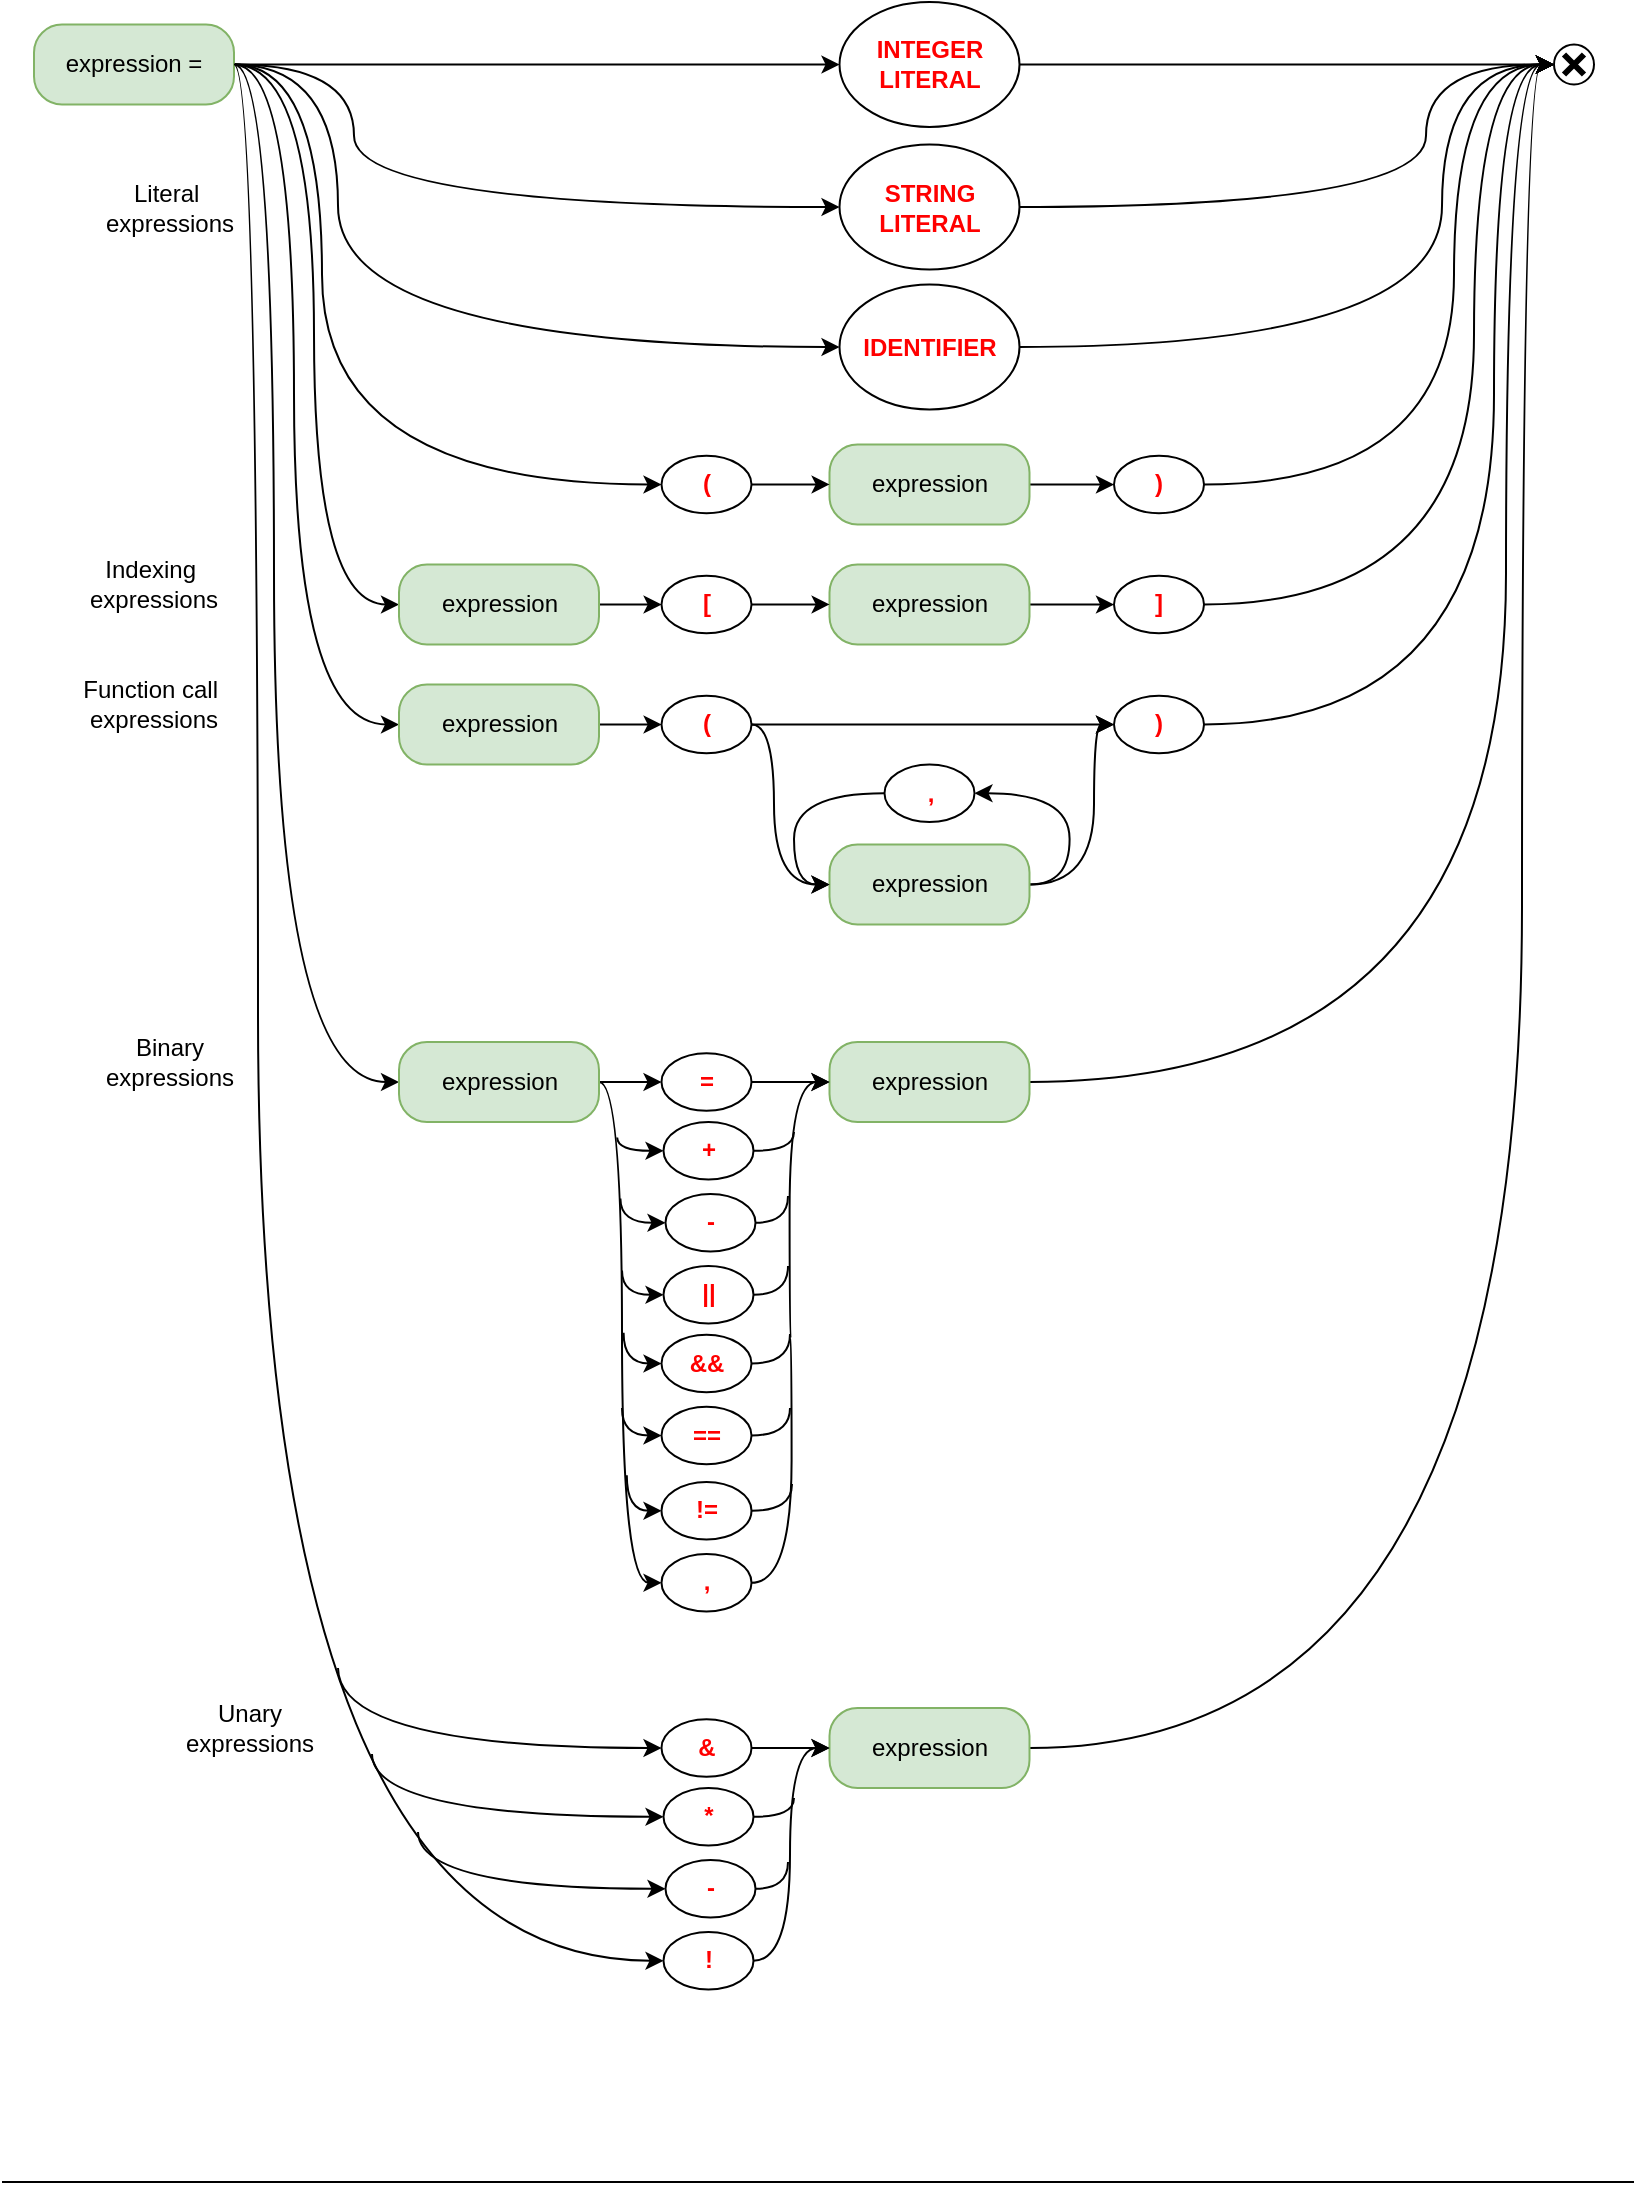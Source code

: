 <mxfile version="14.5.1" type="device"><diagram id="u_o2dyaJ2kwzXe3zPJIQ" name="Page-1"><mxGraphModel dx="1550" dy="-358" grid="1" gridSize="8" guides="1" tooltips="1" connect="1" arrows="1" fold="1" page="1" pageScale="1" pageWidth="827" pageHeight="1169" math="0" shadow="0"><root><mxCell id="0"/><mxCell id="1" parent="0"/><mxCell id="oKaFN1-eJ4XxiWfTAss--7" style="edgeStyle=orthogonalEdgeStyle;rounded=0;orthogonalLoop=1;jettySize=auto;html=1;entryX=0;entryY=0.5;entryDx=0;entryDy=0;curved=1;" parent="1" target="oKaFN1-eJ4XxiWfTAss--4" edge="1"><mxGeometry relative="1" as="geometry"><mxPoint x="124" y="1255.25" as="sourcePoint"/></mxGeometry></mxCell><mxCell id="oKaFN1-eJ4XxiWfTAss--21" style="edgeStyle=orthogonalEdgeStyle;curved=1;rounded=0;orthogonalLoop=1;jettySize=auto;html=1;exitX=1;exitY=0.5;exitDx=0;exitDy=0;entryX=0;entryY=0.5;entryDx=0;entryDy=0;" parent="1" source="oKaFN1-eJ4XxiWfTAss--2" target="oKaFN1-eJ4XxiWfTAss--15" edge="1"><mxGeometry relative="1" as="geometry"><Array as="points"><mxPoint x="176" y="1255"/><mxPoint x="176" y="1397"/></Array></mxGeometry></mxCell><mxCell id="oKaFN1-eJ4XxiWfTAss--29" style="edgeStyle=orthogonalEdgeStyle;curved=1;rounded=0;orthogonalLoop=1;jettySize=auto;html=1;exitX=1;exitY=0.5;exitDx=0;exitDy=0;entryX=0;entryY=0.5;entryDx=0;entryDy=0;" parent="1" source="oKaFN1-eJ4XxiWfTAss--2" target="oKaFN1-eJ4XxiWfTAss--26" edge="1"><mxGeometry relative="1" as="geometry"><Array as="points"><mxPoint x="164" y="1255.25"/><mxPoint x="164" y="1525.25"/></Array></mxGeometry></mxCell><mxCell id="oKaFN1-eJ4XxiWfTAss--38" style="edgeStyle=orthogonalEdgeStyle;curved=1;rounded=0;orthogonalLoop=1;jettySize=auto;html=1;exitX=1;exitY=0.5;exitDx=0;exitDy=0;entryX=0;entryY=0.5;entryDx=0;entryDy=0;" parent="1" source="oKaFN1-eJ4XxiWfTAss--2" target="oKaFN1-eJ4XxiWfTAss--30" edge="1"><mxGeometry relative="1" as="geometry"><Array as="points"><mxPoint x="168" y="1255"/><mxPoint x="168" y="1465"/></Array></mxGeometry></mxCell><mxCell id="oKaFN1-eJ4XxiWfTAss--68" style="edgeStyle=orthogonalEdgeStyle;curved=1;rounded=0;orthogonalLoop=1;jettySize=auto;html=1;exitX=1;exitY=0.5;exitDx=0;exitDy=0;entryX=0;entryY=0.5;entryDx=0;entryDy=0;" parent="1" source="oKaFN1-eJ4XxiWfTAss--2" target="oKaFN1-eJ4XxiWfTAss--55" edge="1"><mxGeometry relative="1" as="geometry"><Array as="points"><mxPoint x="154" y="1255.25"/><mxPoint x="154" y="1585.25"/></Array></mxGeometry></mxCell><mxCell id="oKaFN1-eJ4XxiWfTAss--94" style="edgeStyle=orthogonalEdgeStyle;curved=1;rounded=0;orthogonalLoop=1;jettySize=auto;html=1;exitX=1;exitY=0.5;exitDx=0;exitDy=0;entryX=0;entryY=0.5;entryDx=0;entryDy=0;" parent="1" source="oKaFN1-eJ4XxiWfTAss--2" target="oKaFN1-eJ4XxiWfTAss--69" edge="1"><mxGeometry relative="1" as="geometry"><Array as="points"><mxPoint x="144" y="1255"/><mxPoint x="144" y="1764"/></Array></mxGeometry></mxCell><mxCell id="oKaFN1-eJ4XxiWfTAss--191" style="edgeStyle=orthogonalEdgeStyle;curved=1;rounded=0;orthogonalLoop=1;jettySize=auto;html=1;exitX=1;exitY=0.5;exitDx=0;exitDy=0;entryX=0;entryY=0.5;entryDx=0;entryDy=0;startArrow=none;startFill=0;endArrow=classic;endFill=1;" parent="1" source="oKaFN1-eJ4XxiWfTAss--2" target="oKaFN1-eJ4XxiWfTAss--172" edge="1"><mxGeometry relative="1" as="geometry"><Array as="points"><mxPoint x="136" y="1255"/><mxPoint x="136" y="2203"/></Array></mxGeometry></mxCell><mxCell id="oKaFN1-eJ4XxiWfTAss--2" value="" style="rounded=1;whiteSpace=wrap;html=1;arcSize=35;fillColor=#d5e8d4;strokeColor=#82b366;" parent="1" vertex="1"><mxGeometry x="24" y="1235.25" width="100" height="40" as="geometry"/></mxCell><mxCell id="oKaFN1-eJ4XxiWfTAss--3" value="expression =" style="text;html=1;strokeColor=none;fillColor=none;align=center;verticalAlign=middle;whiteSpace=wrap;rounded=0;" parent="1" vertex="1"><mxGeometry x="34" y="1245.25" width="80" height="20" as="geometry"/></mxCell><mxCell id="oKaFN1-eJ4XxiWfTAss--8" style="edgeStyle=orthogonalEdgeStyle;rounded=0;orthogonalLoop=1;jettySize=auto;html=1;exitX=1;exitY=0.5;exitDx=0;exitDy=0;entryX=0;entryY=0.5;entryDx=0;entryDy=0;" parent="1" source="oKaFN1-eJ4XxiWfTAss--4" target="oKaFN1-eJ4XxiWfTAss--10" edge="1"><mxGeometry relative="1" as="geometry"><mxPoint x="744" y="1255.25" as="targetPoint"/></mxGeometry></mxCell><mxCell id="oKaFN1-eJ4XxiWfTAss--4" value="" style="ellipse;whiteSpace=wrap;html=1;" parent="1" vertex="1"><mxGeometry x="426.75" y="1224" width="90" height="62.5" as="geometry"/></mxCell><mxCell id="oKaFN1-eJ4XxiWfTAss--5" value="&lt;font color=&quot;#ff0000&quot;&gt;&lt;b&gt;INTEGER&lt;br&gt;LITERAL&lt;br&gt;&lt;/b&gt;&lt;/font&gt;" style="text;html=1;strokeColor=none;fillColor=none;align=center;verticalAlign=middle;whiteSpace=wrap;rounded=0;" parent="1" vertex="1"><mxGeometry x="451.75" y="1245.25" width="40" height="20" as="geometry"/></mxCell><mxCell id="oKaFN1-eJ4XxiWfTAss--10" value="" style="ellipse;whiteSpace=wrap;html=1;" parent="1" vertex="1"><mxGeometry x="784" y="1245.25" width="20" height="20" as="geometry"/></mxCell><mxCell id="oKaFN1-eJ4XxiWfTAss--9" value="" style="shape=umlDestroy;whiteSpace=wrap;html=1;strokeWidth=3;shadow=0;" parent="1" vertex="1"><mxGeometry x="789" y="1250.25" width="10" height="10" as="geometry"/></mxCell><mxCell id="oKaFN1-eJ4XxiWfTAss--17" style="edgeStyle=orthogonalEdgeStyle;curved=1;rounded=0;orthogonalLoop=1;jettySize=auto;html=1;entryX=0;entryY=0.5;entryDx=0;entryDy=0;exitX=1;exitY=0.5;exitDx=0;exitDy=0;" parent="1" source="oKaFN1-eJ4XxiWfTAss--2" target="oKaFN1-eJ4XxiWfTAss--13" edge="1"><mxGeometry relative="1" as="geometry"><mxPoint x="94" y="1375.25" as="targetPoint"/><mxPoint x="174" y="1295.25" as="sourcePoint"/><Array as="points"><mxPoint x="184" y="1255"/><mxPoint x="184" y="1327"/></Array></mxGeometry></mxCell><mxCell id="oKaFN1-eJ4XxiWfTAss--19" style="edgeStyle=orthogonalEdgeStyle;curved=1;rounded=0;orthogonalLoop=1;jettySize=auto;html=1;exitX=1;exitY=0.5;exitDx=0;exitDy=0;entryX=0;entryY=0.5;entryDx=0;entryDy=0;" parent="1" source="oKaFN1-eJ4XxiWfTAss--13" target="oKaFN1-eJ4XxiWfTAss--10" edge="1"><mxGeometry relative="1" as="geometry"><Array as="points"><mxPoint x="720" y="1327"/><mxPoint x="720" y="1255"/></Array></mxGeometry></mxCell><mxCell id="oKaFN1-eJ4XxiWfTAss--13" value="" style="ellipse;whiteSpace=wrap;html=1;" parent="1" vertex="1"><mxGeometry x="426.75" y="1295.25" width="90" height="62.5" as="geometry"/></mxCell><mxCell id="oKaFN1-eJ4XxiWfTAss--14" value="&lt;font color=&quot;#ff0000&quot;&gt;&lt;b&gt;STRING&lt;br&gt;LITERAL&lt;br&gt;&lt;/b&gt;&lt;/font&gt;" style="text;html=1;strokeColor=none;fillColor=none;align=center;verticalAlign=middle;whiteSpace=wrap;rounded=0;" parent="1" vertex="1"><mxGeometry x="451.75" y="1316.5" width="40" height="20" as="geometry"/></mxCell><mxCell id="oKaFN1-eJ4XxiWfTAss--20" style="edgeStyle=orthogonalEdgeStyle;curved=1;rounded=0;orthogonalLoop=1;jettySize=auto;html=1;exitX=1;exitY=0.5;exitDx=0;exitDy=0;entryX=0;entryY=0.5;entryDx=0;entryDy=0;" parent="1" source="oKaFN1-eJ4XxiWfTAss--15" target="oKaFN1-eJ4XxiWfTAss--10" edge="1"><mxGeometry relative="1" as="geometry"><Array as="points"><mxPoint x="728" y="1397"/><mxPoint x="728" y="1255"/></Array></mxGeometry></mxCell><mxCell id="oKaFN1-eJ4XxiWfTAss--15" value="" style="ellipse;whiteSpace=wrap;html=1;" parent="1" vertex="1"><mxGeometry x="426.75" y="1365.25" width="90" height="62.5" as="geometry"/></mxCell><mxCell id="oKaFN1-eJ4XxiWfTAss--16" value="&lt;font color=&quot;#ff0000&quot;&gt;&lt;b&gt;IDENTIFIER&lt;br&gt;&lt;/b&gt;&lt;/font&gt;" style="text;html=1;strokeColor=none;fillColor=none;align=center;verticalAlign=middle;whiteSpace=wrap;rounded=0;" parent="1" vertex="1"><mxGeometry x="451.75" y="1386.5" width="40" height="20" as="geometry"/></mxCell><mxCell id="oKaFN1-eJ4XxiWfTAss--40" style="edgeStyle=orthogonalEdgeStyle;curved=1;rounded=0;orthogonalLoop=1;jettySize=auto;html=1;exitX=1;exitY=0.5;exitDx=0;exitDy=0;entryX=0;entryY=0.5;entryDx=0;entryDy=0;" parent="1" source="oKaFN1-eJ4XxiWfTAss--22" target="oKaFN1-eJ4XxiWfTAss--34" edge="1"><mxGeometry relative="1" as="geometry"/></mxCell><mxCell id="oKaFN1-eJ4XxiWfTAss--22" value="" style="rounded=1;whiteSpace=wrap;html=1;arcSize=35;fillColor=#d5e8d4;strokeColor=#82b366;" parent="1" vertex="1"><mxGeometry x="421.75" y="1445.25" width="100" height="40" as="geometry"/></mxCell><mxCell id="oKaFN1-eJ4XxiWfTAss--23" value="expression" style="text;html=1;strokeColor=none;fillColor=none;align=center;verticalAlign=middle;whiteSpace=wrap;rounded=0;" parent="1" vertex="1"><mxGeometry x="431.75" y="1455.25" width="80" height="20" as="geometry"/></mxCell><mxCell id="oKaFN1-eJ4XxiWfTAss--44" style="edgeStyle=orthogonalEdgeStyle;curved=1;rounded=0;orthogonalLoop=1;jettySize=auto;html=1;exitX=1;exitY=0.5;exitDx=0;exitDy=0;entryX=0;entryY=0.5;entryDx=0;entryDy=0;" parent="1" source="oKaFN1-eJ4XxiWfTAss--24" target="oKaFN1-eJ4XxiWfTAss--36" edge="1"><mxGeometry relative="1" as="geometry"/></mxCell><mxCell id="oKaFN1-eJ4XxiWfTAss--24" value="" style="rounded=1;whiteSpace=wrap;html=1;arcSize=35;fillColor=#d5e8d4;strokeColor=#82b366;" parent="1" vertex="1"><mxGeometry x="421.75" y="1505.25" width="100" height="40" as="geometry"/></mxCell><mxCell id="oKaFN1-eJ4XxiWfTAss--25" value="expression" style="text;html=1;strokeColor=none;fillColor=none;align=center;verticalAlign=middle;whiteSpace=wrap;rounded=0;" parent="1" vertex="1"><mxGeometry x="431.75" y="1515.25" width="80" height="20" as="geometry"/></mxCell><mxCell id="oKaFN1-eJ4XxiWfTAss--42" style="edgeStyle=orthogonalEdgeStyle;curved=1;rounded=0;orthogonalLoop=1;jettySize=auto;html=1;exitX=1;exitY=0.5;exitDx=0;exitDy=0;entryX=0;entryY=0.5;entryDx=0;entryDy=0;" parent="1" source="oKaFN1-eJ4XxiWfTAss--26" target="oKaFN1-eJ4XxiWfTAss--32" edge="1"><mxGeometry relative="1" as="geometry"/></mxCell><mxCell id="oKaFN1-eJ4XxiWfTAss--26" value="" style="rounded=1;whiteSpace=wrap;html=1;arcSize=35;fillColor=#d5e8d4;strokeColor=#82b366;" parent="1" vertex="1"><mxGeometry x="206.5" y="1505.25" width="100" height="40" as="geometry"/></mxCell><mxCell id="oKaFN1-eJ4XxiWfTAss--27" value="expression" style="text;html=1;strokeColor=none;fillColor=none;align=center;verticalAlign=middle;whiteSpace=wrap;rounded=0;" parent="1" vertex="1"><mxGeometry x="216.5" y="1515.25" width="80" height="20" as="geometry"/></mxCell><mxCell id="oKaFN1-eJ4XxiWfTAss--39" style="edgeStyle=orthogonalEdgeStyle;curved=1;rounded=0;orthogonalLoop=1;jettySize=auto;html=1;exitX=1;exitY=0.5;exitDx=0;exitDy=0;entryX=0;entryY=0.5;entryDx=0;entryDy=0;" parent="1" source="oKaFN1-eJ4XxiWfTAss--30" target="oKaFN1-eJ4XxiWfTAss--22" edge="1"><mxGeometry relative="1" as="geometry"/></mxCell><mxCell id="oKaFN1-eJ4XxiWfTAss--30" value="" style="ellipse;whiteSpace=wrap;html=1;" parent="1" vertex="1"><mxGeometry x="337.75" y="1450.87" width="45" height="28.75" as="geometry"/></mxCell><mxCell id="oKaFN1-eJ4XxiWfTAss--31" value="&lt;font color=&quot;#ff0000&quot;&gt;&lt;b&gt;(&lt;/b&gt;&lt;/font&gt;" style="text;html=1;strokeColor=none;fillColor=none;align=center;verticalAlign=middle;whiteSpace=wrap;rounded=0;" parent="1" vertex="1"><mxGeometry x="349" y="1460.25" width="22.5" height="10" as="geometry"/></mxCell><mxCell id="oKaFN1-eJ4XxiWfTAss--43" style="edgeStyle=orthogonalEdgeStyle;curved=1;rounded=0;orthogonalLoop=1;jettySize=auto;html=1;exitX=1;exitY=0.5;exitDx=0;exitDy=0;entryX=0;entryY=0.5;entryDx=0;entryDy=0;" parent="1" source="oKaFN1-eJ4XxiWfTAss--32" target="oKaFN1-eJ4XxiWfTAss--24" edge="1"><mxGeometry relative="1" as="geometry"/></mxCell><mxCell id="oKaFN1-eJ4XxiWfTAss--32" value="" style="ellipse;whiteSpace=wrap;html=1;" parent="1" vertex="1"><mxGeometry x="337.75" y="1510.87" width="45" height="28.75" as="geometry"/></mxCell><mxCell id="oKaFN1-eJ4XxiWfTAss--33" value="&lt;font color=&quot;#ff0000&quot;&gt;&lt;b&gt;[&lt;/b&gt;&lt;/font&gt;" style="text;html=1;strokeColor=none;fillColor=none;align=center;verticalAlign=middle;whiteSpace=wrap;rounded=0;" parent="1" vertex="1"><mxGeometry x="349" y="1520.25" width="22.5" height="10" as="geometry"/></mxCell><mxCell id="oKaFN1-eJ4XxiWfTAss--41" style="edgeStyle=orthogonalEdgeStyle;curved=1;rounded=0;orthogonalLoop=1;jettySize=auto;html=1;exitX=1;exitY=0.5;exitDx=0;exitDy=0;entryX=0;entryY=0.5;entryDx=0;entryDy=0;" parent="1" source="oKaFN1-eJ4XxiWfTAss--34" target="oKaFN1-eJ4XxiWfTAss--10" edge="1"><mxGeometry relative="1" as="geometry"><Array as="points"><mxPoint x="734" y="1465.25"/><mxPoint x="734" y="1255.25"/></Array></mxGeometry></mxCell><mxCell id="oKaFN1-eJ4XxiWfTAss--34" value="" style="ellipse;whiteSpace=wrap;html=1;" parent="1" vertex="1"><mxGeometry x="564" y="1450.88" width="45" height="28.75" as="geometry"/></mxCell><mxCell id="oKaFN1-eJ4XxiWfTAss--35" value="&lt;font color=&quot;#ff0000&quot;&gt;&lt;b&gt;)&lt;/b&gt;&lt;/font&gt;" style="text;html=1;strokeColor=none;fillColor=none;align=center;verticalAlign=middle;whiteSpace=wrap;rounded=0;" parent="1" vertex="1"><mxGeometry x="575.25" y="1460.26" width="22.5" height="10" as="geometry"/></mxCell><mxCell id="oKaFN1-eJ4XxiWfTAss--45" style="edgeStyle=orthogonalEdgeStyle;curved=1;rounded=0;orthogonalLoop=1;jettySize=auto;html=1;exitX=1;exitY=0.5;exitDx=0;exitDy=0;entryX=0;entryY=0.5;entryDx=0;entryDy=0;" parent="1" source="oKaFN1-eJ4XxiWfTAss--36" target="oKaFN1-eJ4XxiWfTAss--10" edge="1"><mxGeometry relative="1" as="geometry"><Array as="points"><mxPoint x="744" y="1525.25"/><mxPoint x="744" y="1255.25"/></Array></mxGeometry></mxCell><mxCell id="oKaFN1-eJ4XxiWfTAss--36" value="" style="ellipse;whiteSpace=wrap;html=1;" parent="1" vertex="1"><mxGeometry x="564" y="1510.87" width="45" height="28.75" as="geometry"/></mxCell><mxCell id="oKaFN1-eJ4XxiWfTAss--37" value="&lt;font color=&quot;#ff0000&quot;&gt;&lt;b&gt;]&lt;/b&gt;&lt;/font&gt;" style="text;html=1;strokeColor=none;fillColor=none;align=center;verticalAlign=middle;whiteSpace=wrap;rounded=0;" parent="1" vertex="1"><mxGeometry x="575.25" y="1520.25" width="22.5" height="10" as="geometry"/></mxCell><mxCell id="oKaFN1-eJ4XxiWfTAss--51" style="edgeStyle=orthogonalEdgeStyle;curved=1;rounded=0;orthogonalLoop=1;jettySize=auto;html=1;exitX=1;exitY=0.5;exitDx=0;exitDy=0;entryX=0;entryY=0.5;entryDx=0;entryDy=0;" parent="1" source="oKaFN1-eJ4XxiWfTAss--52" target="oKaFN1-eJ4XxiWfTAss--60" edge="1"><mxGeometry relative="1" as="geometry"><Array as="points"><mxPoint x="554" y="1665.25"/><mxPoint x="554" y="1585.25"/></Array></mxGeometry></mxCell><mxCell id="oKaFN1-eJ4XxiWfTAss--64" style="edgeStyle=orthogonalEdgeStyle;curved=1;rounded=0;orthogonalLoop=1;jettySize=auto;html=1;exitX=1;exitY=0.5;exitDx=0;exitDy=0;entryX=1;entryY=0.5;entryDx=0;entryDy=0;" parent="1" source="oKaFN1-eJ4XxiWfTAss--52" target="oKaFN1-eJ4XxiWfTAss--62" edge="1"><mxGeometry relative="1" as="geometry"/></mxCell><mxCell id="oKaFN1-eJ4XxiWfTAss--52" value="" style="rounded=1;whiteSpace=wrap;html=1;arcSize=35;fillColor=#d5e8d4;strokeColor=#82b366;" parent="1" vertex="1"><mxGeometry x="421.75" y="1645.25" width="100" height="40" as="geometry"/></mxCell><mxCell id="oKaFN1-eJ4XxiWfTAss--53" value="expression" style="text;html=1;strokeColor=none;fillColor=none;align=center;verticalAlign=middle;whiteSpace=wrap;rounded=0;" parent="1" vertex="1"><mxGeometry x="431.75" y="1655.25" width="80" height="20" as="geometry"/></mxCell><mxCell id="oKaFN1-eJ4XxiWfTAss--54" style="edgeStyle=orthogonalEdgeStyle;curved=1;rounded=0;orthogonalLoop=1;jettySize=auto;html=1;exitX=1;exitY=0.5;exitDx=0;exitDy=0;entryX=0;entryY=0.5;entryDx=0;entryDy=0;" parent="1" source="oKaFN1-eJ4XxiWfTAss--55" target="oKaFN1-eJ4XxiWfTAss--58" edge="1"><mxGeometry relative="1" as="geometry"/></mxCell><mxCell id="oKaFN1-eJ4XxiWfTAss--55" value="" style="rounded=1;whiteSpace=wrap;html=1;arcSize=35;fillColor=#d5e8d4;strokeColor=#82b366;" parent="1" vertex="1"><mxGeometry x="206.5" y="1565.25" width="100" height="40" as="geometry"/></mxCell><mxCell id="oKaFN1-eJ4XxiWfTAss--56" value="expression" style="text;html=1;strokeColor=none;fillColor=none;align=center;verticalAlign=middle;whiteSpace=wrap;rounded=0;" parent="1" vertex="1"><mxGeometry x="216.5" y="1575.25" width="80" height="20" as="geometry"/></mxCell><mxCell id="oKaFN1-eJ4XxiWfTAss--57" style="edgeStyle=orthogonalEdgeStyle;curved=1;rounded=0;orthogonalLoop=1;jettySize=auto;html=1;exitX=1;exitY=0.5;exitDx=0;exitDy=0;entryX=0;entryY=0.5;entryDx=0;entryDy=0;" parent="1" source="oKaFN1-eJ4XxiWfTAss--58" target="oKaFN1-eJ4XxiWfTAss--52" edge="1"><mxGeometry relative="1" as="geometry"><Array as="points"><mxPoint x="394" y="1585.25"/><mxPoint x="394" y="1665.25"/></Array></mxGeometry></mxCell><mxCell id="oKaFN1-eJ4XxiWfTAss--66" style="edgeStyle=orthogonalEdgeStyle;curved=1;rounded=0;orthogonalLoop=1;jettySize=auto;html=1;exitX=1;exitY=0.5;exitDx=0;exitDy=0;entryX=0;entryY=0.5;entryDx=0;entryDy=0;" parent="1" source="oKaFN1-eJ4XxiWfTAss--58" target="oKaFN1-eJ4XxiWfTAss--60" edge="1"><mxGeometry relative="1" as="geometry"/></mxCell><mxCell id="oKaFN1-eJ4XxiWfTAss--58" value="" style="ellipse;whiteSpace=wrap;html=1;" parent="1" vertex="1"><mxGeometry x="337.75" y="1570.87" width="45" height="28.75" as="geometry"/></mxCell><mxCell id="oKaFN1-eJ4XxiWfTAss--59" value="&lt;font color=&quot;#ff0000&quot;&gt;&lt;b&gt;(&lt;/b&gt;&lt;/font&gt;" style="text;html=1;strokeColor=none;fillColor=none;align=center;verticalAlign=middle;whiteSpace=wrap;rounded=0;" parent="1" vertex="1"><mxGeometry x="349" y="1580.25" width="22.5" height="10" as="geometry"/></mxCell><mxCell id="oKaFN1-eJ4XxiWfTAss--67" style="edgeStyle=orthogonalEdgeStyle;curved=1;rounded=0;orthogonalLoop=1;jettySize=auto;html=1;exitX=1;exitY=0.5;exitDx=0;exitDy=0;entryX=0;entryY=0.5;entryDx=0;entryDy=0;" parent="1" source="oKaFN1-eJ4XxiWfTAss--60" target="oKaFN1-eJ4XxiWfTAss--10" edge="1"><mxGeometry relative="1" as="geometry"><Array as="points"><mxPoint x="754" y="1585.25"/><mxPoint x="754" y="1255.25"/></Array></mxGeometry></mxCell><mxCell id="oKaFN1-eJ4XxiWfTAss--60" value="" style="ellipse;whiteSpace=wrap;html=1;" parent="1" vertex="1"><mxGeometry x="564" y="1570.87" width="45" height="28.75" as="geometry"/></mxCell><mxCell id="oKaFN1-eJ4XxiWfTAss--61" value="&lt;font color=&quot;#ff0000&quot;&gt;&lt;b&gt;)&lt;/b&gt;&lt;/font&gt;" style="text;html=1;strokeColor=none;fillColor=none;align=center;verticalAlign=middle;whiteSpace=wrap;rounded=0;" parent="1" vertex="1"><mxGeometry x="575.25" y="1580.25" width="22.5" height="10" as="geometry"/></mxCell><mxCell id="oKaFN1-eJ4XxiWfTAss--65" style="edgeStyle=orthogonalEdgeStyle;curved=1;rounded=0;orthogonalLoop=1;jettySize=auto;html=1;exitX=0;exitY=0.5;exitDx=0;exitDy=0;entryX=0;entryY=0.5;entryDx=0;entryDy=0;" parent="1" source="oKaFN1-eJ4XxiWfTAss--62" target="oKaFN1-eJ4XxiWfTAss--52" edge="1"><mxGeometry relative="1" as="geometry"><Array as="points"><mxPoint x="404" y="1619.25"/><mxPoint x="404" y="1665.25"/></Array></mxGeometry></mxCell><mxCell id="oKaFN1-eJ4XxiWfTAss--62" value="" style="ellipse;whiteSpace=wrap;html=1;" parent="1" vertex="1"><mxGeometry x="449.25" y="1605.25" width="45" height="28.75" as="geometry"/></mxCell><mxCell id="oKaFN1-eJ4XxiWfTAss--63" value="&lt;font color=&quot;#ff0000&quot;&gt;&lt;b&gt;,&lt;/b&gt;&lt;/font&gt;" style="text;html=1;strokeColor=none;fillColor=none;align=center;verticalAlign=middle;whiteSpace=wrap;rounded=0;" parent="1" vertex="1"><mxGeometry x="460.5" y="1614.63" width="22.5" height="10" as="geometry"/></mxCell><mxCell id="oKaFN1-eJ4XxiWfTAss--96" style="edgeStyle=orthogonalEdgeStyle;curved=1;rounded=0;orthogonalLoop=1;jettySize=auto;html=1;exitX=1;exitY=0.5;exitDx=0;exitDy=0;entryX=0;entryY=0.5;entryDx=0;entryDy=0;" parent="1" source="oKaFN1-eJ4XxiWfTAss--69" target="oKaFN1-eJ4XxiWfTAss--73" edge="1"><mxGeometry relative="1" as="geometry"/></mxCell><mxCell id="oKaFN1-eJ4XxiWfTAss--136" style="edgeStyle=orthogonalEdgeStyle;curved=1;rounded=0;orthogonalLoop=1;jettySize=auto;html=1;exitX=1;exitY=0.5;exitDx=0;exitDy=0;entryX=0;entryY=0.5;entryDx=0;entryDy=0;" parent="1" source="oKaFN1-eJ4XxiWfTAss--69" target="oKaFN1-eJ4XxiWfTAss--92" edge="1"><mxGeometry relative="1" as="geometry"><Array as="points"><mxPoint x="318" y="1764"/><mxPoint x="318" y="2014"/></Array></mxGeometry></mxCell><mxCell id="oKaFN1-eJ4XxiWfTAss--69" value="" style="rounded=1;whiteSpace=wrap;html=1;arcSize=35;fillColor=#d5e8d4;strokeColor=#82b366;" parent="1" vertex="1"><mxGeometry x="206.5" y="1744" width="100" height="40" as="geometry"/></mxCell><mxCell id="oKaFN1-eJ4XxiWfTAss--70" value="expression" style="text;html=1;strokeColor=none;fillColor=none;align=center;verticalAlign=middle;whiteSpace=wrap;rounded=0;" parent="1" vertex="1"><mxGeometry x="216.5" y="1754" width="80" height="20" as="geometry"/></mxCell><mxCell id="oKaFN1-eJ4XxiWfTAss--95" style="edgeStyle=orthogonalEdgeStyle;curved=1;rounded=0;orthogonalLoop=1;jettySize=auto;html=1;exitX=1;exitY=0.5;exitDx=0;exitDy=0;entryX=0;entryY=0.5;entryDx=0;entryDy=0;" parent="1" source="oKaFN1-eJ4XxiWfTAss--71" target="oKaFN1-eJ4XxiWfTAss--10" edge="1"><mxGeometry relative="1" as="geometry"><Array as="points"><mxPoint x="760" y="1764"/><mxPoint x="760" y="1255"/></Array></mxGeometry></mxCell><mxCell id="oKaFN1-eJ4XxiWfTAss--71" value="" style="rounded=1;whiteSpace=wrap;html=1;arcSize=35;fillColor=#d5e8d4;strokeColor=#82b366;" parent="1" vertex="1"><mxGeometry x="421.75" y="1744" width="100" height="40" as="geometry"/></mxCell><mxCell id="oKaFN1-eJ4XxiWfTAss--72" value="expression" style="text;html=1;strokeColor=none;fillColor=none;align=center;verticalAlign=middle;whiteSpace=wrap;rounded=0;" parent="1" vertex="1"><mxGeometry x="431.75" y="1754" width="80" height="20" as="geometry"/></mxCell><mxCell id="oKaFN1-eJ4XxiWfTAss--97" style="edgeStyle=orthogonalEdgeStyle;curved=1;rounded=0;orthogonalLoop=1;jettySize=auto;html=1;exitX=1;exitY=0.5;exitDx=0;exitDy=0;entryX=0;entryY=0.5;entryDx=0;entryDy=0;" parent="1" source="oKaFN1-eJ4XxiWfTAss--73" target="oKaFN1-eJ4XxiWfTAss--71" edge="1"><mxGeometry relative="1" as="geometry"/></mxCell><mxCell id="oKaFN1-eJ4XxiWfTAss--73" value="" style="ellipse;whiteSpace=wrap;html=1;" parent="1" vertex="1"><mxGeometry x="337.75" y="1749.63" width="45" height="28.75" as="geometry"/></mxCell><mxCell id="oKaFN1-eJ4XxiWfTAss--74" value="&lt;font color=&quot;#ff0000&quot;&gt;&lt;b&gt;=&lt;/b&gt;&lt;/font&gt;" style="text;html=1;strokeColor=none;fillColor=none;align=center;verticalAlign=middle;whiteSpace=wrap;rounded=0;" parent="1" vertex="1"><mxGeometry x="349" y="1759.01" width="22.5" height="10" as="geometry"/></mxCell><mxCell id="oKaFN1-eJ4XxiWfTAss--139" style="edgeStyle=orthogonalEdgeStyle;curved=1;rounded=0;orthogonalLoop=1;jettySize=auto;html=1;exitX=1;exitY=0.5;exitDx=0;exitDy=0;endArrow=none;endFill=0;" parent="1" source="oKaFN1-eJ4XxiWfTAss--75" edge="1"><mxGeometry relative="1" as="geometry"><mxPoint x="404" y="1789" as="targetPoint"/></mxGeometry></mxCell><mxCell id="oKaFN1-eJ4XxiWfTAss--147" style="edgeStyle=orthogonalEdgeStyle;curved=1;rounded=0;orthogonalLoop=1;jettySize=auto;html=1;exitX=0;exitY=0.5;exitDx=0;exitDy=0;startArrow=classic;startFill=1;endArrow=none;endFill=0;" parent="1" source="oKaFN1-eJ4XxiWfTAss--75" edge="1"><mxGeometry relative="1" as="geometry"><mxPoint x="315.6" y="1791.8" as="targetPoint"/></mxGeometry></mxCell><mxCell id="oKaFN1-eJ4XxiWfTAss--75" value="" style="ellipse;whiteSpace=wrap;html=1;" parent="1" vertex="1"><mxGeometry x="338.75" y="1784" width="45" height="28.75" as="geometry"/></mxCell><mxCell id="oKaFN1-eJ4XxiWfTAss--76" value="&lt;font color=&quot;#ff0000&quot;&gt;&lt;b&gt;+&lt;/b&gt;&lt;/font&gt;" style="text;html=1;strokeColor=none;fillColor=none;align=center;verticalAlign=middle;whiteSpace=wrap;rounded=0;" parent="1" vertex="1"><mxGeometry x="350" y="1793.38" width="22.5" height="10" as="geometry"/></mxCell><mxCell id="oKaFN1-eJ4XxiWfTAss--140" style="edgeStyle=orthogonalEdgeStyle;curved=1;rounded=0;orthogonalLoop=1;jettySize=auto;html=1;exitX=1;exitY=0.5;exitDx=0;exitDy=0;endArrow=none;endFill=0;" parent="1" source="oKaFN1-eJ4XxiWfTAss--80" edge="1"><mxGeometry relative="1" as="geometry"><mxPoint x="401" y="1821" as="targetPoint"/></mxGeometry></mxCell><mxCell id="oKaFN1-eJ4XxiWfTAss--148" style="edgeStyle=orthogonalEdgeStyle;curved=1;rounded=0;orthogonalLoop=1;jettySize=auto;html=1;exitX=0;exitY=0.5;exitDx=0;exitDy=0;startArrow=classic;startFill=1;endArrow=none;endFill=0;" parent="1" source="oKaFN1-eJ4XxiWfTAss--80" edge="1"><mxGeometry relative="1" as="geometry"><mxPoint x="317.2" y="1822.2" as="targetPoint"/></mxGeometry></mxCell><mxCell id="oKaFN1-eJ4XxiWfTAss--80" value="" style="ellipse;whiteSpace=wrap;html=1;" parent="1" vertex="1"><mxGeometry x="339.75" y="1820" width="45" height="28.75" as="geometry"/></mxCell><mxCell id="oKaFN1-eJ4XxiWfTAss--81" value="&lt;font color=&quot;#ff0000&quot;&gt;&lt;b&gt;-&lt;/b&gt;&lt;/font&gt;" style="text;html=1;strokeColor=none;fillColor=none;align=center;verticalAlign=middle;whiteSpace=wrap;rounded=0;" parent="1" vertex="1"><mxGeometry x="351" y="1829.38" width="22.5" height="10" as="geometry"/></mxCell><mxCell id="oKaFN1-eJ4XxiWfTAss--141" style="edgeStyle=orthogonalEdgeStyle;curved=1;rounded=0;orthogonalLoop=1;jettySize=auto;html=1;exitX=1;exitY=0.5;exitDx=0;exitDy=0;endArrow=none;endFill=0;" parent="1" source="oKaFN1-eJ4XxiWfTAss--84" edge="1"><mxGeometry relative="1" as="geometry"><mxPoint x="401" y="1856" as="targetPoint"/></mxGeometry></mxCell><mxCell id="oKaFN1-eJ4XxiWfTAss--149" style="edgeStyle=orthogonalEdgeStyle;curved=1;rounded=0;orthogonalLoop=1;jettySize=auto;html=1;exitX=0;exitY=0.5;exitDx=0;exitDy=0;startArrow=classic;startFill=1;endArrow=none;endFill=0;" parent="1" source="oKaFN1-eJ4XxiWfTAss--84" edge="1"><mxGeometry relative="1" as="geometry"><mxPoint x="318.0" y="1858.2" as="targetPoint"/></mxGeometry></mxCell><mxCell id="oKaFN1-eJ4XxiWfTAss--84" value="" style="ellipse;whiteSpace=wrap;html=1;" parent="1" vertex="1"><mxGeometry x="338.75" y="1856" width="45" height="28.75" as="geometry"/></mxCell><mxCell id="oKaFN1-eJ4XxiWfTAss--85" value="&lt;font color=&quot;#ff0000&quot;&gt;&lt;b&gt;||&lt;/b&gt;&lt;/font&gt;" style="text;html=1;strokeColor=none;fillColor=none;align=center;verticalAlign=middle;whiteSpace=wrap;rounded=0;" parent="1" vertex="1"><mxGeometry x="350" y="1865.38" width="22.5" height="10" as="geometry"/></mxCell><mxCell id="oKaFN1-eJ4XxiWfTAss--142" style="edgeStyle=orthogonalEdgeStyle;curved=1;rounded=0;orthogonalLoop=1;jettySize=auto;html=1;exitX=1;exitY=0.5;exitDx=0;exitDy=0;endArrow=none;endFill=0;" parent="1" source="oKaFN1-eJ4XxiWfTAss--86" edge="1"><mxGeometry relative="1" as="geometry"><mxPoint x="402" y="1890" as="targetPoint"/></mxGeometry></mxCell><mxCell id="oKaFN1-eJ4XxiWfTAss--150" style="edgeStyle=orthogonalEdgeStyle;curved=1;rounded=0;orthogonalLoop=1;jettySize=auto;html=1;exitX=0;exitY=0.5;exitDx=0;exitDy=0;startArrow=classic;startFill=1;endArrow=none;endFill=0;" parent="1" source="oKaFN1-eJ4XxiWfTAss--86" edge="1"><mxGeometry relative="1" as="geometry"><mxPoint x="318.8" y="1889.4" as="targetPoint"/></mxGeometry></mxCell><mxCell id="oKaFN1-eJ4XxiWfTAss--86" value="" style="ellipse;whiteSpace=wrap;html=1;" parent="1" vertex="1"><mxGeometry x="337.75" y="1890.37" width="45" height="28.75" as="geometry"/></mxCell><mxCell id="oKaFN1-eJ4XxiWfTAss--87" value="&lt;font color=&quot;#ff0000&quot;&gt;&lt;b&gt;&amp;amp;&amp;amp;&lt;/b&gt;&lt;/font&gt;" style="text;html=1;strokeColor=none;fillColor=none;align=center;verticalAlign=middle;whiteSpace=wrap;rounded=0;" parent="1" vertex="1"><mxGeometry x="349" y="1899.75" width="22.5" height="10" as="geometry"/></mxCell><mxCell id="oKaFN1-eJ4XxiWfTAss--144" style="edgeStyle=orthogonalEdgeStyle;curved=1;rounded=0;orthogonalLoop=1;jettySize=auto;html=1;exitX=1;exitY=0.5;exitDx=0;exitDy=0;endArrow=none;endFill=0;" parent="1" source="oKaFN1-eJ4XxiWfTAss--88" edge="1"><mxGeometry relative="1" as="geometry"><mxPoint x="402" y="1927" as="targetPoint"/></mxGeometry></mxCell><mxCell id="oKaFN1-eJ4XxiWfTAss--152" style="edgeStyle=orthogonalEdgeStyle;curved=1;rounded=0;orthogonalLoop=1;jettySize=auto;html=1;exitX=0;exitY=0.5;exitDx=0;exitDy=0;startArrow=classic;startFill=1;endArrow=none;endFill=0;" parent="1" source="oKaFN1-eJ4XxiWfTAss--88" edge="1"><mxGeometry relative="1" as="geometry"><mxPoint x="318.0" y="1927.0" as="targetPoint"/></mxGeometry></mxCell><mxCell id="oKaFN1-eJ4XxiWfTAss--88" value="" style="ellipse;whiteSpace=wrap;html=1;" parent="1" vertex="1"><mxGeometry x="337.75" y="1926.37" width="45" height="28.75" as="geometry"/></mxCell><mxCell id="oKaFN1-eJ4XxiWfTAss--89" value="&lt;font color=&quot;#ff0000&quot;&gt;&lt;b&gt;==&lt;/b&gt;&lt;/font&gt;" style="text;html=1;strokeColor=none;fillColor=none;align=center;verticalAlign=middle;whiteSpace=wrap;rounded=0;" parent="1" vertex="1"><mxGeometry x="349" y="1935.75" width="22.5" height="10" as="geometry"/></mxCell><mxCell id="oKaFN1-eJ4XxiWfTAss--145" style="edgeStyle=orthogonalEdgeStyle;curved=1;rounded=0;orthogonalLoop=1;jettySize=auto;html=1;exitX=1;exitY=0.5;exitDx=0;exitDy=0;endArrow=none;endFill=0;" parent="1" source="oKaFN1-eJ4XxiWfTAss--90" edge="1"><mxGeometry relative="1" as="geometry"><mxPoint x="403" y="1965" as="targetPoint"/></mxGeometry></mxCell><mxCell id="oKaFN1-eJ4XxiWfTAss--151" style="edgeStyle=orthogonalEdgeStyle;curved=1;rounded=0;orthogonalLoop=1;jettySize=auto;html=1;exitX=0;exitY=0.5;exitDx=0;exitDy=0;startArrow=classic;startFill=1;endArrow=none;endFill=0;" parent="1" source="oKaFN1-eJ4XxiWfTAss--90" edge="1"><mxGeometry relative="1" as="geometry"><mxPoint x="320.4" y="1960.6" as="targetPoint"/></mxGeometry></mxCell><mxCell id="oKaFN1-eJ4XxiWfTAss--90" value="" style="ellipse;whiteSpace=wrap;html=1;" parent="1" vertex="1"><mxGeometry x="337.75" y="1964" width="45" height="28.75" as="geometry"/></mxCell><mxCell id="oKaFN1-eJ4XxiWfTAss--91" value="&lt;font color=&quot;#ff0000&quot;&gt;&lt;b&gt;!=&lt;/b&gt;&lt;/font&gt;" style="text;html=1;strokeColor=none;fillColor=none;align=center;verticalAlign=middle;whiteSpace=wrap;rounded=0;" parent="1" vertex="1"><mxGeometry x="349" y="1973.38" width="22.5" height="10" as="geometry"/></mxCell><mxCell id="oKaFN1-eJ4XxiWfTAss--137" style="edgeStyle=orthogonalEdgeStyle;curved=1;rounded=0;orthogonalLoop=1;jettySize=auto;html=1;exitX=1;exitY=0.5;exitDx=0;exitDy=0;entryX=0;entryY=0.5;entryDx=0;entryDy=0;" parent="1" source="oKaFN1-eJ4XxiWfTAss--92" target="oKaFN1-eJ4XxiWfTAss--71" edge="1"><mxGeometry relative="1" as="geometry"/></mxCell><mxCell id="oKaFN1-eJ4XxiWfTAss--92" value="" style="ellipse;whiteSpace=wrap;html=1;" parent="1" vertex="1"><mxGeometry x="337.75" y="2000" width="45" height="28.75" as="geometry"/></mxCell><mxCell id="oKaFN1-eJ4XxiWfTAss--93" value="&lt;font color=&quot;#ff0000&quot;&gt;&lt;b&gt;,&lt;/b&gt;&lt;/font&gt;" style="text;html=1;strokeColor=none;fillColor=none;align=center;verticalAlign=middle;whiteSpace=wrap;rounded=0;" parent="1" vertex="1"><mxGeometry x="349" y="2009.38" width="22.5" height="10" as="geometry"/></mxCell><mxCell id="oKaFN1-eJ4XxiWfTAss--195" style="edgeStyle=orthogonalEdgeStyle;curved=1;rounded=0;orthogonalLoop=1;jettySize=auto;html=1;exitX=1;exitY=0.5;exitDx=0;exitDy=0;entryX=0;entryY=0.5;entryDx=0;entryDy=0;startArrow=none;startFill=0;endArrow=classic;endFill=1;" parent="1" source="oKaFN1-eJ4XxiWfTAss--157" target="oKaFN1-eJ4XxiWfTAss--10" edge="1"><mxGeometry relative="1" as="geometry"><Array as="points"><mxPoint x="768" y="2097"/><mxPoint x="768" y="1255"/></Array></mxGeometry></mxCell><mxCell id="oKaFN1-eJ4XxiWfTAss--157" value="" style="rounded=1;whiteSpace=wrap;html=1;arcSize=35;fillColor=#d5e8d4;strokeColor=#82b366;" parent="1" vertex="1"><mxGeometry x="421.75" y="2077" width="100" height="40" as="geometry"/></mxCell><mxCell id="oKaFN1-eJ4XxiWfTAss--158" value="expression" style="text;html=1;strokeColor=none;fillColor=none;align=center;verticalAlign=middle;whiteSpace=wrap;rounded=0;" parent="1" vertex="1"><mxGeometry x="431.75" y="2087" width="80" height="20" as="geometry"/></mxCell><mxCell id="oKaFN1-eJ4XxiWfTAss--159" style="edgeStyle=orthogonalEdgeStyle;curved=1;rounded=0;orthogonalLoop=1;jettySize=auto;html=1;exitX=1;exitY=0.5;exitDx=0;exitDy=0;entryX=0;entryY=0.5;entryDx=0;entryDy=0;" parent="1" source="oKaFN1-eJ4XxiWfTAss--160" target="oKaFN1-eJ4XxiWfTAss--157" edge="1"><mxGeometry relative="1" as="geometry"/></mxCell><mxCell id="oKaFN1-eJ4XxiWfTAss--192" style="edgeStyle=orthogonalEdgeStyle;curved=1;rounded=0;orthogonalLoop=1;jettySize=auto;html=1;exitX=0;exitY=0.5;exitDx=0;exitDy=0;startArrow=classic;startFill=1;endArrow=none;endFill=0;" parent="1" source="oKaFN1-eJ4XxiWfTAss--160" edge="1"><mxGeometry relative="1" as="geometry"><mxPoint x="176" y="2057" as="targetPoint"/></mxGeometry></mxCell><mxCell id="oKaFN1-eJ4XxiWfTAss--160" value="" style="ellipse;whiteSpace=wrap;html=1;" parent="1" vertex="1"><mxGeometry x="337.75" y="2082.63" width="45" height="28.75" as="geometry"/></mxCell><mxCell id="oKaFN1-eJ4XxiWfTAss--161" value="&lt;font color=&quot;#ff0000&quot;&gt;&lt;b&gt;&amp;amp;&lt;/b&gt;&lt;/font&gt;" style="text;html=1;strokeColor=none;fillColor=none;align=center;verticalAlign=middle;whiteSpace=wrap;rounded=0;" parent="1" vertex="1"><mxGeometry x="349" y="2092.01" width="22.5" height="10" as="geometry"/></mxCell><mxCell id="oKaFN1-eJ4XxiWfTAss--162" style="edgeStyle=orthogonalEdgeStyle;curved=1;rounded=0;orthogonalLoop=1;jettySize=auto;html=1;exitX=1;exitY=0.5;exitDx=0;exitDy=0;endArrow=none;endFill=0;" parent="1" source="oKaFN1-eJ4XxiWfTAss--164" edge="1"><mxGeometry relative="1" as="geometry"><mxPoint x="404" y="2122" as="targetPoint"/></mxGeometry></mxCell><mxCell id="oKaFN1-eJ4XxiWfTAss--193" style="edgeStyle=orthogonalEdgeStyle;curved=1;rounded=0;orthogonalLoop=1;jettySize=auto;html=1;exitX=0;exitY=0.5;exitDx=0;exitDy=0;startArrow=classic;startFill=1;endArrow=none;endFill=0;" parent="1" source="oKaFN1-eJ4XxiWfTAss--164" edge="1"><mxGeometry relative="1" as="geometry"><mxPoint x="193" y="2100" as="targetPoint"/></mxGeometry></mxCell><mxCell id="oKaFN1-eJ4XxiWfTAss--164" value="" style="ellipse;whiteSpace=wrap;html=1;" parent="1" vertex="1"><mxGeometry x="338.75" y="2117" width="45" height="28.75" as="geometry"/></mxCell><mxCell id="oKaFN1-eJ4XxiWfTAss--165" value="&lt;font color=&quot;#ff0000&quot;&gt;&lt;b&gt;*&lt;/b&gt;&lt;/font&gt;" style="text;html=1;strokeColor=none;fillColor=none;align=center;verticalAlign=middle;whiteSpace=wrap;rounded=0;" parent="1" vertex="1"><mxGeometry x="350" y="2126.38" width="22.5" height="10" as="geometry"/></mxCell><mxCell id="oKaFN1-eJ4XxiWfTAss--166" style="edgeStyle=orthogonalEdgeStyle;curved=1;rounded=0;orthogonalLoop=1;jettySize=auto;html=1;exitX=1;exitY=0.5;exitDx=0;exitDy=0;endArrow=none;endFill=0;" parent="1" source="oKaFN1-eJ4XxiWfTAss--168" edge="1"><mxGeometry relative="1" as="geometry"><mxPoint x="401" y="2154" as="targetPoint"/></mxGeometry></mxCell><mxCell id="oKaFN1-eJ4XxiWfTAss--194" style="edgeStyle=orthogonalEdgeStyle;curved=1;rounded=0;orthogonalLoop=1;jettySize=auto;html=1;exitX=0;exitY=0.5;exitDx=0;exitDy=0;startArrow=classic;startFill=1;endArrow=none;endFill=0;" parent="1" source="oKaFN1-eJ4XxiWfTAss--168" edge="1"><mxGeometry relative="1" as="geometry"><mxPoint x="216" y="2139" as="targetPoint"/></mxGeometry></mxCell><mxCell id="oKaFN1-eJ4XxiWfTAss--168" value="" style="ellipse;whiteSpace=wrap;html=1;" parent="1" vertex="1"><mxGeometry x="339.75" y="2153" width="45" height="28.75" as="geometry"/></mxCell><mxCell id="oKaFN1-eJ4XxiWfTAss--169" value="&lt;font color=&quot;#ff0000&quot;&gt;&lt;b&gt;-&lt;/b&gt;&lt;/font&gt;" style="text;html=1;strokeColor=none;fillColor=none;align=center;verticalAlign=middle;whiteSpace=wrap;rounded=0;" parent="1" vertex="1"><mxGeometry x="351" y="2162.38" width="22.5" height="10" as="geometry"/></mxCell><mxCell id="oKaFN1-eJ4XxiWfTAss--172" value="" style="ellipse;whiteSpace=wrap;html=1;" parent="1" vertex="1"><mxGeometry x="338.75" y="2189" width="45" height="28.75" as="geometry"/></mxCell><mxCell id="oKaFN1-eJ4XxiWfTAss--173" value="&lt;font color=&quot;#ff0000&quot;&gt;&lt;b&gt;!&lt;/b&gt;&lt;/font&gt;" style="text;html=1;strokeColor=none;fillColor=none;align=center;verticalAlign=middle;whiteSpace=wrap;rounded=0;" parent="1" vertex="1"><mxGeometry x="350" y="2198.38" width="22.5" height="10" as="geometry"/></mxCell><mxCell id="oKaFN1-eJ4XxiWfTAss--186" style="edgeStyle=orthogonalEdgeStyle;curved=1;rounded=0;orthogonalLoop=1;jettySize=auto;html=1;exitX=1;exitY=0.5;exitDx=0;exitDy=0;entryX=0;entryY=0.5;entryDx=0;entryDy=0;" parent="1" source="oKaFN1-eJ4XxiWfTAss--172" target="oKaFN1-eJ4XxiWfTAss--157" edge="1"><mxGeometry relative="1" as="geometry"><mxPoint x="382.75" y="2347.375" as="sourcePoint"/><Array as="points"><mxPoint x="402" y="2203"/><mxPoint x="402" y="2097"/></Array></mxGeometry></mxCell><mxCell id="oKaFN1-eJ4XxiWfTAss--196" value="" style="endArrow=none;html=1;" parent="1" edge="1"><mxGeometry width="50" height="50" relative="1" as="geometry"><mxPoint x="8" y="2314" as="sourcePoint"/><mxPoint x="824" y="2314" as="targetPoint"/></mxGeometry></mxCell><mxCell id="-yw9ogxvHQHO3KrGNIVk-1" value="Binary&lt;br&gt;expressions" style="text;html=1;strokeColor=none;fillColor=none;align=center;verticalAlign=middle;whiteSpace=wrap;rounded=0;" vertex="1" parent="1"><mxGeometry x="72" y="1744" width="40" height="20" as="geometry"/></mxCell><mxCell id="-yw9ogxvHQHO3KrGNIVk-2" value="Literal&amp;nbsp;&lt;br&gt;&lt;div style=&quot;text-align: justify&quot;&gt;&lt;span&gt;expressions&lt;/span&gt;&lt;/div&gt;" style="text;html=1;strokeColor=none;fillColor=none;align=center;verticalAlign=middle;whiteSpace=wrap;rounded=0;" vertex="1" parent="1"><mxGeometry x="72" y="1316.5" width="40" height="20" as="geometry"/></mxCell><mxCell id="-yw9ogxvHQHO3KrGNIVk-3" value="Indexing&amp;nbsp;&lt;br&gt;&lt;div style=&quot;text-align: justify&quot;&gt;&lt;span&gt;expressions&lt;/span&gt;&lt;/div&gt;" style="text;html=1;strokeColor=none;fillColor=none;align=center;verticalAlign=middle;whiteSpace=wrap;rounded=0;" vertex="1" parent="1"><mxGeometry x="64" y="1505.25" width="40" height="20" as="geometry"/></mxCell><mxCell id="-yw9ogxvHQHO3KrGNIVk-4" value="Function call&amp;nbsp;&lt;br&gt;&lt;div&gt;&lt;span&gt;expressions&lt;/span&gt;&lt;/div&gt;" style="text;html=1;strokeColor=none;fillColor=none;align=center;verticalAlign=middle;whiteSpace=wrap;rounded=0;" vertex="1" parent="1"><mxGeometry x="44" y="1565.25" width="80" height="20" as="geometry"/></mxCell><mxCell id="-yw9ogxvHQHO3KrGNIVk-5" value="Unary&lt;br&gt;expressions" style="text;html=1;strokeColor=none;fillColor=none;align=center;verticalAlign=middle;whiteSpace=wrap;rounded=0;" vertex="1" parent="1"><mxGeometry x="112" y="2077" width="40" height="20" as="geometry"/></mxCell></root></mxGraphModel></diagram></mxfile>